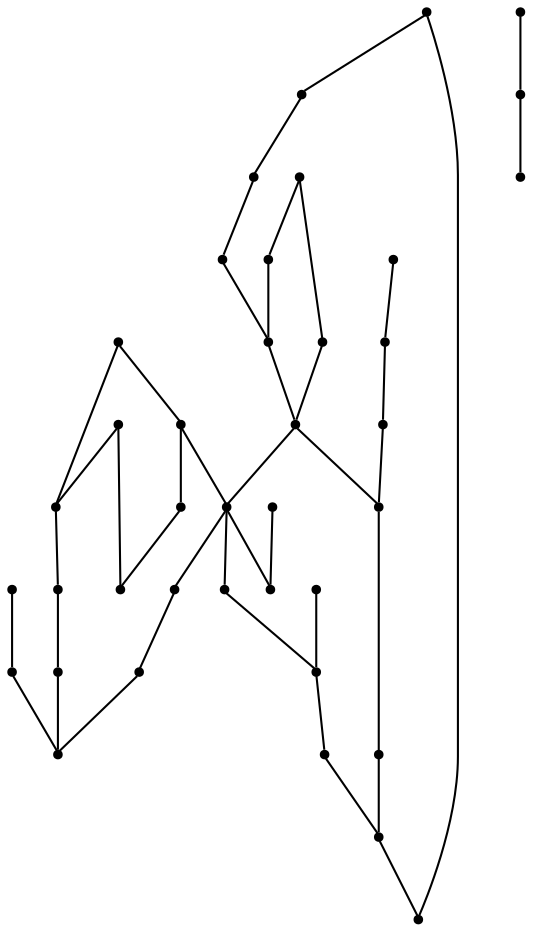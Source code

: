 graph {
  node [shape=point,comment="{\"directed\":false,\"doi\":\"10.1007/978-3-662-45803-7_21\",\"figure\":\"4 (3)\"}"]

  v0 [pos="1514.9178456714449,702.4995404209795"]
  v1 [pos="1563.3812252717307,702.4987770817852"]
  v2 [pos="1621.539813033537,702.4987770817852"]
  v3 [pos="1689.3894097624775,702.4995404209795"]
  v4 [pos="1679.6948696546092,802.4725480287161"]
  v5 [pos="1689.3894097624775,735.8251485222156"]
  v6 [pos="1640.9246940548867,735.8246396294194"]
  v7 [pos="1660.3101158815741,769.1469399274799"]
  v8 [pos="1666.7730577879431,635.8521409144792"]
  v9 [pos="1660.3101158815741,602.5262783668448"]
  v10 [pos="1673.2319277482402,669.1736778733452"]
  v11 [pos="1640.9253621085393,802.4725480287161"]
  v12 [pos="1621.539813033537,802.4720391359199"]
  v13 [pos="1670.0046559894424,735.8251485222156"]
  v14 [pos="1627.9993510474865,635.8521409144792"]
  v15 [pos="1621.539813033537,769.1461765882856"]
  v16 [pos="1582.766647098418,769.1469399274799"]
  v17 [pos="1563.381893325383,802.4725480287161"]
  v18 [pos="1602.1550592605022,735.8246396294194"]
  v19 [pos="1602.1550592605022,802.4720391359199"]
  v20 [pos="1611.8454001739835,735.8246396294194"]
  v21 [pos="1611.8454001739833,769.1461765882856"]
  v22 [pos="1595.6921173541332,669.1729145341509"]
  v23 [pos="1563.3812252717307,635.8513775752847"]
  v24 [pos="1563.3812252717307,669.1729145341509"]
  v25 [pos="1505.2275047579633,802.4725480287161"]
  v26 [pos="1524.6122585309984,769.1469399274799"]
  v27 [pos="1543.9964714986957,735.8246396294194"]
  v28 [pos="1543.9880731099217,635.8513775752847"]
  v29 [pos="1543.9964714986957,669.1729145341509"]
  v30 [pos="1543.9880731099217,602.5255150276505"]
  v31 [pos="1514.9178456714449,635.8521409144792"]
  v32 [pos="1514.9178456714449,669.1736778733452"]
  v33 [pos="1514.9178456714449,735.8251485222156"]
  v34 [pos="1505.2275047579633,769.1469399274799"]
  v35 [pos="1505.2275047579633,602.5262783668448"]
  v36 [pos="1495.532964650095,669.1736778733452"]
  v37 [pos="1621.5404810871896,602.5262783668448"]
  v38 [pos="1563.3812252717307,602.5255150276505"]

  v1 -- v0 [id="-2",pos="1563.3812252717307,702.4987770817852 1514.9178456714449,702.4995404209795 1514.9178456714449,702.4995404209795 1514.9178456714449,702.4995404209795"]
  v2 -- v1 [id="-3",pos="1621.539813033537,702.4987770817852 1563.3812252717307,702.4987770817852 1563.3812252717307,702.4987770817852 1563.3812252717307,702.4987770817852"]
  v3 -- v2 [id="-4",pos="1689.3894097624775,702.4995404209795 1621.539813033537,702.4987770817852 1621.539813033537,702.4987770817852 1621.539813033537,702.4987770817852"]
  v5 -- v3 [id="-15",pos="1689.3894097624775,735.8251485222156 1689.3894097624775,702.4995404209795 1689.3894097624775,702.4995404209795 1689.3894097624775,702.4995404209795"]
  v35 -- v30 [id="-23",pos="1505.2275047579633,602.5262783668448 1543.9880731099217,602.5255150276505 1543.9880731099217,602.5255150276505 1543.9880731099217,602.5255150276505"]
  v37 -- v9 [id="-24",pos="1621.5404810871896,602.5262783668448 1660.3101158815741,602.5262783668448 1660.3101158815741,602.5262783668448 1660.3101158815741,602.5262783668448"]
  v38 -- v37 [id="-26",pos="1563.3812252717307,602.5255150276505 1621.5404810871896,602.5262783668448 1621.5404810871896,602.5262783668448 1621.5404810871896,602.5262783668448"]
  v30 -- v38 [id="-27",pos="1543.9880731099217,602.5255150276505 1563.3812252717307,602.5255150276505 1563.3812252717307,602.5255150276505 1563.3812252717307,602.5255150276505"]
  v25 -- v17 [id="-32",pos="1505.2275047579633,802.4725480287161 1563.381893325383,802.4725480287161 1563.381893325383,802.4725480287161 1563.381893325383,802.4725480287161"]
  v12 -- v11 [id="-33",pos="1621.539813033537,802.4720391359199 1640.9253621085393,802.4725480287161 1640.9253621085393,802.4725480287161 1640.9253621085393,802.4725480287161"]
  v11 -- v4 [id="-34",pos="1640.9253621085393,802.4725480287161 1679.6948696546092,802.4725480287161 1679.6948696546092,802.4725480287161 1679.6948696546092,802.4725480287161"]
  v17 -- v19 [id="-36",pos="1563.381893325383,802.4725480287161 1602.1550592605022,802.4720391359199 1602.1550592605022,802.4720391359199 1602.1550592605022,802.4720391359199"]
  v6 -- v2 [id="-39",pos="1640.9246940548867,735.8246396294194 1621.539813033537,702.4987770817852 1621.539813033537,702.4987770817852 1621.539813033537,702.4987770817852"]
  v7 -- v6 [id="-40",pos="1660.3101158815741,769.1469399274799 1640.9246940548867,735.8246396294194 1640.9246940548867,735.8246396294194 1640.9246940548867,735.8246396294194"]
  v4 -- v7 [id="-41",pos="1679.6948696546092,802.4725480287161 1660.3101158815741,769.1469399274799 1660.3101158815741,769.1469399274799 1660.3101158815741,769.1469399274799"]
  v8 -- v9 [id="-44",pos="1666.7730577879431,635.8521409144792 1660.3101158815741,602.5262783668448 1660.3101158815741,602.5262783668448 1660.3101158815741,602.5262783668448"]
  v10 -- v8 [id="-45",pos="1673.2319277482402,669.1736778733452 1666.7730577879431,635.8521409144792 1666.7730577879431,635.8521409144792 1666.7730577879431,635.8521409144792"]
  v35 -- v29 [id="-114",pos="1505.2275047579633,602.5262783668448 1543.9964714986957,669.1729145341509 1543.9964714986957,669.1729145341509 1543.9964714986957,669.1729145341509"]
  v29 -- v1 [id="-115",pos="1543.9964714986957,669.1729145341509 1563.3812252717307,702.4987770817852 1563.3812252717307,702.4987770817852 1563.3812252717307,702.4987770817852"]
  v33 -- v0 [id="-141",pos="1514.9178456714449,735.8251485222156 1514.9178456714449,702.4995404209795 1514.9178456714449,702.4995404209795 1514.9178456714449,702.4995404209795"]
  v32 -- v31 [id="-142",pos="1514.9178456714449,669.1736778733452 1514.9178456714449,635.8521409144792 1514.9178456714449,635.8521409144792 1514.9178456714449,635.8521409144792"]
  v16 -- v17 [id="-257",pos="1582.766647098418,769.1469399274799 1563.381893325383,802.4725480287161 1563.381893325383,802.4725480287161 1563.381893325383,802.4725480287161"]
  v18 -- v16 [id="-258",pos="1602.1550592605022,735.8246396294194 1582.766647098418,769.1469399274799 1582.766647098418,769.1469399274799 1582.766647098418,769.1469399274799"]
  v2 -- v18 [id="-259",pos="1621.539813033537,702.4987770817852 1602.1550592605022,735.8246396294194 1602.1550592605022,735.8246396294194 1602.1550592605022,735.8246396294194"]
  v12 -- v19 [id="-267",pos="1621.539813033537,802.4720391359199 1602.1550592605022,802.4720391359199 1602.1550592605022,802.4720391359199 1602.1550592605022,802.4720391359199"]
  v21 -- v20 [id="-293",pos="1611.8454001739833,769.1461765882856 1611.8454001739835,735.8246396294194 1611.8454001739835,735.8246396294194 1611.8454001739835,735.8246396294194"]
  v28 -- v30 [id="-334",pos="1543.9880731099217,635.8513775752847 1543.9880731099217,602.5255150276505 1543.9880731099217,602.5255150276505 1543.9880731099217,602.5255150276505"]
  v24 -- v23 [id="-419",pos="1563.3812252717307,669.1729145341509 1563.3812252717307,635.8513775752847 1563.3812252717307,635.8513775752847 1563.3812252717307,635.8513775752847"]
  v14 -- v9 [id="-420",pos="1627.9993510474865,635.8521409144792 1660.3101158815741,602.5262783668448 1660.3101158815741,602.5262783668448 1660.3101158815741,602.5262783668448"]
  v22 -- v14 [id="-421",pos="1595.6921173541332,669.1729145341509 1627.9993510474865,635.8521409144792 1627.9993510474865,635.8521409144792 1627.9993510474865,635.8521409144792"]
  v1 -- v22 [id="-422",pos="1563.3812252717307,702.4987770817852 1595.6921173541332,669.1729145341509 1595.6921173541332,669.1729145341509 1595.6921173541332,669.1729145341509"]
  v26 -- v25 [id="-423",pos="1524.6122585309984,769.1469399274799 1505.2275047579633,802.4725480287161 1505.2275047579633,802.4725480287161 1505.2275047579633,802.4725480287161"]
  v27 -- v26 [id="-424",pos="1543.9964714986957,735.8246396294194 1524.6122585309984,769.1469399274799 1524.6122585309984,769.1469399274799 1524.6122585309984,769.1469399274799"]
  v1 -- v27 [id="-425",pos="1563.3812252717307,702.4987770817852 1543.9964714986957,735.8246396294194 1543.9964714986957,735.8246396294194 1543.9964714986957,735.8246396294194"]
  v36 -- v32 [id="-504",pos="1495.532964650095,669.1736778733452 1514.9178456714449,669.1736778733452 1514.9178456714449,669.1736778733452 1514.9178456714449,669.1736778733452"]
  v34 -- v26 [id="-561",pos="1505.2275047579633,769.1469399274799 1524.6122585309984,769.1469399274799 1524.6122585309984,769.1469399274799 1524.6122585309984,769.1469399274799"]
  v5 -- v13 [id="-590",pos="1689.3894097624775,735.8251485222156 1670.0046559894424,735.8251485222156 1670.0046559894424,735.8251485222156 1670.0046559894424,735.8251485222156"]
  v13 -- v6 [id="-807",pos="1670.0046559894424,735.8251485222156 1640.9246940548867,735.8246396294194 1640.9246940548867,735.8246396294194 1640.9246940548867,735.8246396294194"]
  v15 -- v21 [id="-1116",pos="1621.539813033537,769.1461765882856 1611.8454001739833,769.1461765882856 1611.8454001739833,769.1461765882856 1611.8454001739833,769.1461765882856"]
  v20 -- v18 [id="-1175",pos="1611.8454001739835,735.8246396294194 1602.1550592605022,735.8246396294194 1602.1550592605022,735.8246396294194 1602.1550592605022,735.8246396294194"]
  v29 -- v24 [id="-1283",pos="1543.9964714986957,669.1729145341509 1563.3812252717307,669.1729145341509 1563.3812252717307,669.1729145341509 1563.3812252717307,669.1729145341509"]
  v28 -- v23 [id="-1336",pos="1543.9880731099217,635.8513775752847 1563.3812252717307,635.8513775752847 1563.3812252717307,635.8513775752847 1563.3812252717307,635.8513775752847"]
}